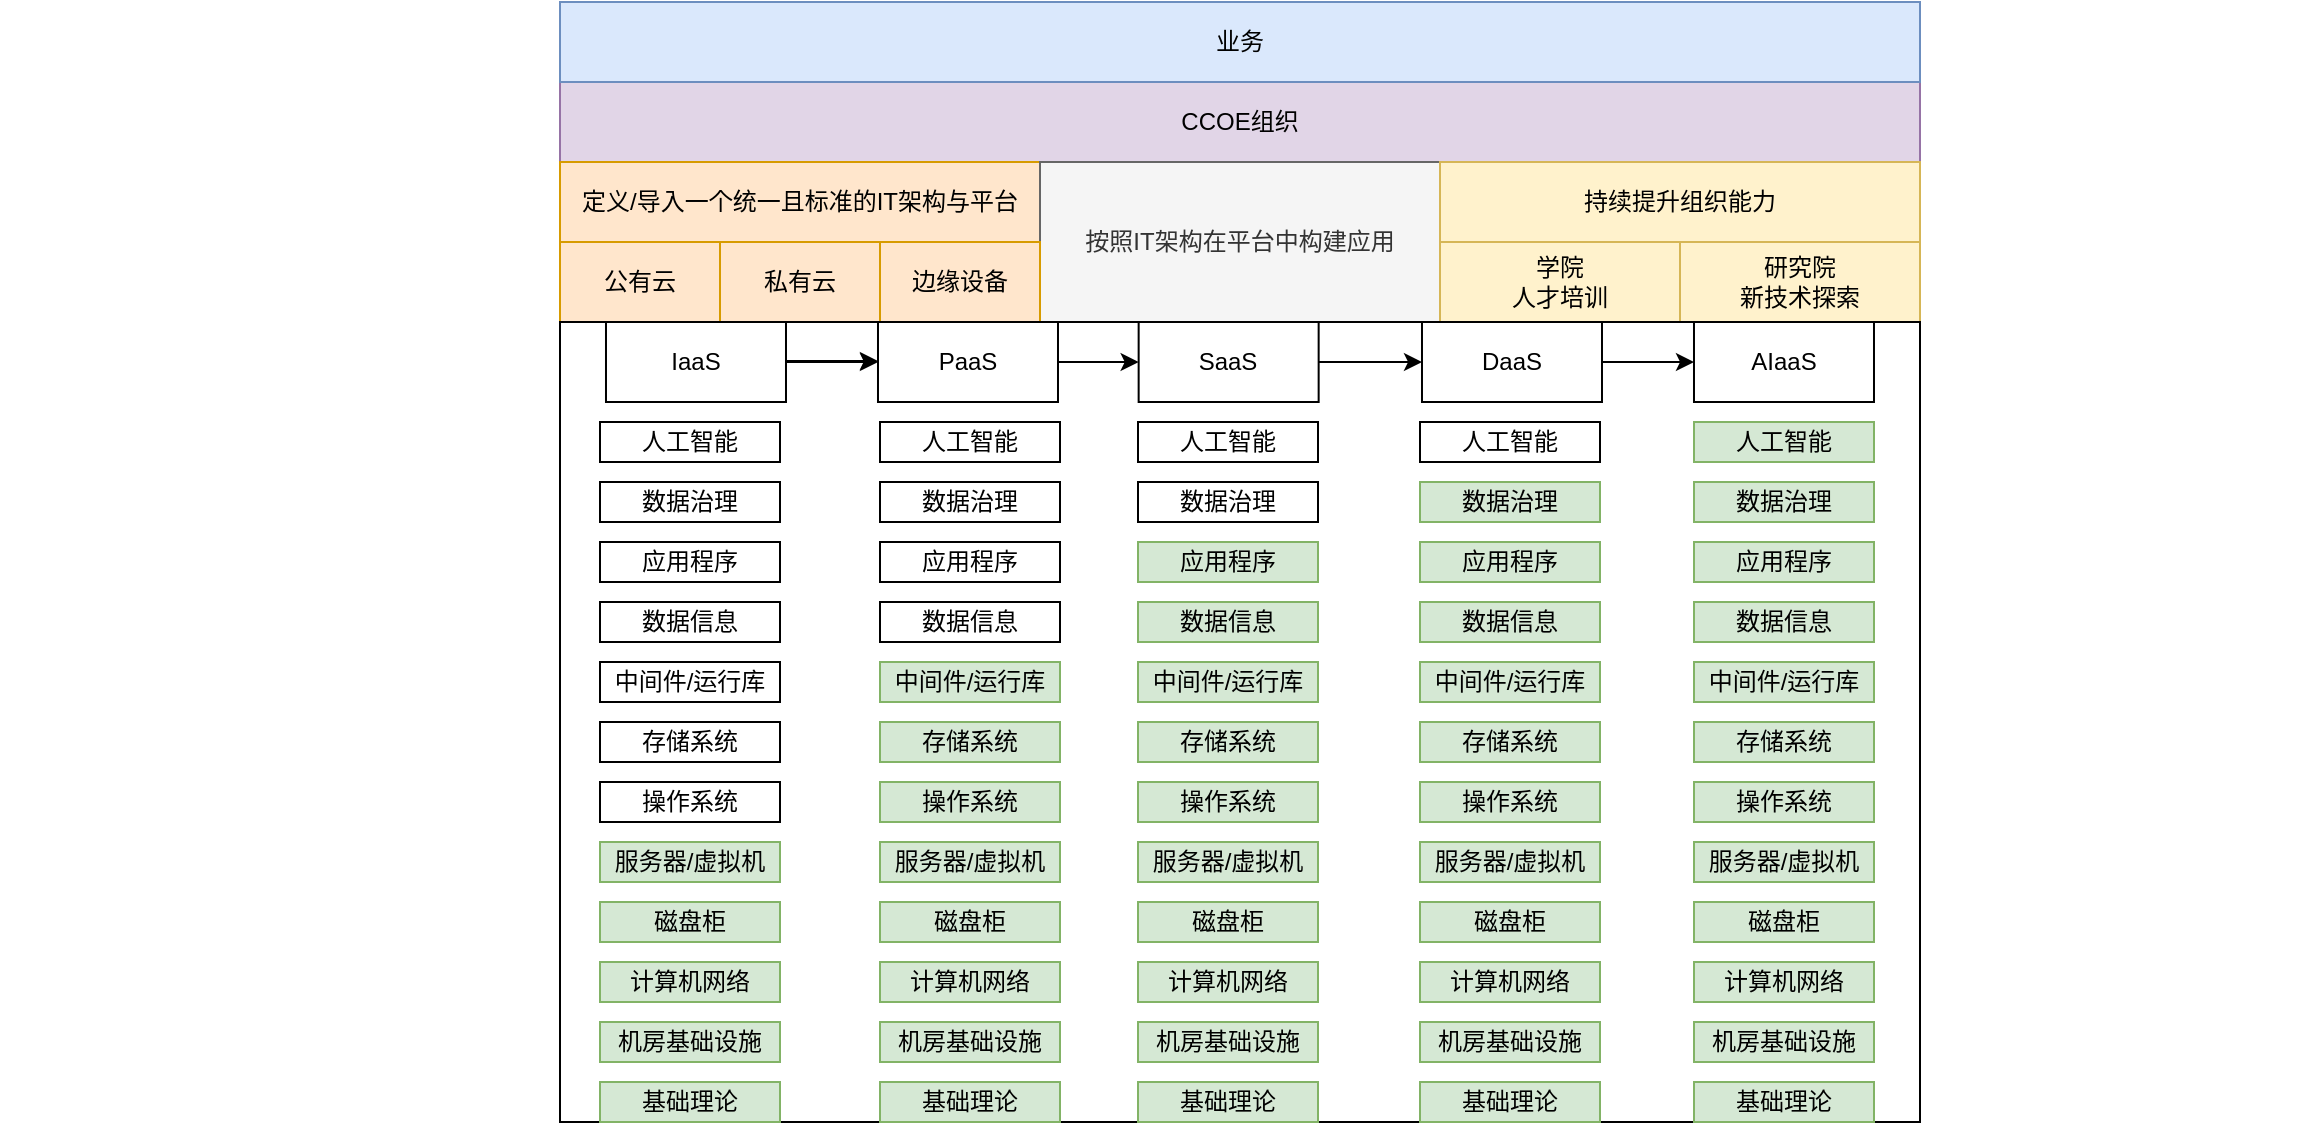 <mxfile version="22.0.4" type="github">
  <diagram name="Page-1" id="_2jABqcEs_TQi6PSZyCa">
    <mxGraphModel dx="2457" dy="813" grid="1" gridSize="10" guides="1" tooltips="1" connect="1" arrows="1" fold="1" page="1" pageScale="1" pageWidth="1200" pageHeight="900" math="0" shadow="0">
      <root>
        <mxCell id="0" />
        <mxCell id="1" parent="0" />
        <mxCell id="ziJXCf28_5QpLwwIjKBP-3" value="" style="rounded=0;whiteSpace=wrap;html=1;strokeColor=none;" vertex="1" parent="1">
          <mxGeometry x="-40" width="1160" height="560" as="geometry" />
        </mxCell>
        <mxCell id="MYsSgo4POYtnwkgsz7Fz-1" value="CCOE组织" style="rounded=0;whiteSpace=wrap;html=1;sketch=0;strokeColor=#9673a6;fillColor=#e1d5e7;" parent="1" vertex="1">
          <mxGeometry x="240" y="40" width="680" height="40" as="geometry" />
        </mxCell>
        <mxCell id="MYsSgo4POYtnwkgsz7Fz-2" value="定义/导入一个统一且标准的IT架构与平台" style="rounded=0;whiteSpace=wrap;html=1;sketch=0;strokeColor=#d79b00;fillColor=#ffe6cc;" parent="1" vertex="1">
          <mxGeometry x="240" y="80" width="240" height="40" as="geometry" />
        </mxCell>
        <mxCell id="MYsSgo4POYtnwkgsz7Fz-3" value="按照IT架构在平台中构建应用" style="rounded=0;whiteSpace=wrap;html=1;sketch=0;strokeColor=#666666;fillColor=#f5f5f5;fontColor=#333333;" parent="1" vertex="1">
          <mxGeometry x="480" y="80" width="200" height="80" as="geometry" />
        </mxCell>
        <mxCell id="MYsSgo4POYtnwkgsz7Fz-4" value="持续提升组织能力" style="rounded=0;whiteSpace=wrap;html=1;sketch=0;strokeColor=#d6b656;fillColor=#fff2cc;" parent="1" vertex="1">
          <mxGeometry x="680" y="80" width="240" height="40" as="geometry" />
        </mxCell>
        <mxCell id="MYsSgo4POYtnwkgsz7Fz-5" value="学院&lt;br&gt;人才培训" style="rounded=0;whiteSpace=wrap;html=1;sketch=0;strokeColor=#d6b656;fillColor=#fff2cc;" parent="1" vertex="1">
          <mxGeometry x="680" y="120" width="120" height="40" as="geometry" />
        </mxCell>
        <mxCell id="MYsSgo4POYtnwkgsz7Fz-6" value="研究院&lt;br&gt;新技术探索" style="rounded=0;whiteSpace=wrap;html=1;sketch=0;strokeColor=#d6b656;fillColor=#fff2cc;" parent="1" vertex="1">
          <mxGeometry x="800" y="120" width="120" height="40" as="geometry" />
        </mxCell>
        <UserObject label="业务" link="https://github.com/AdenLin1993" linkTarget="_blank" id="MYsSgo4POYtnwkgsz7Fz-7">
          <mxCell style="rounded=0;whiteSpace=wrap;html=1;sketch=0;strokeColor=#6c8ebf;fillColor=#dae8fc;" parent="1" vertex="1">
            <mxGeometry x="240" width="680" height="40" as="geometry" />
          </mxCell>
        </UserObject>
        <mxCell id="MYsSgo4POYtnwkgsz7Fz-8" value="公有云" style="rounded=0;whiteSpace=wrap;html=1;fillColor=#ffe6cc;strokeColor=#d79b00;" parent="1" vertex="1">
          <mxGeometry x="240" y="120" width="80" height="40" as="geometry" />
        </mxCell>
        <mxCell id="MYsSgo4POYtnwkgsz7Fz-9" value="私有云" style="rounded=0;whiteSpace=wrap;html=1;fillColor=#ffe6cc;strokeColor=#d79b00;" parent="1" vertex="1">
          <mxGeometry x="320" y="120" width="80" height="40" as="geometry" />
        </mxCell>
        <mxCell id="MYsSgo4POYtnwkgsz7Fz-10" value="边缘设备" style="rounded=0;whiteSpace=wrap;html=1;fillColor=#ffe6cc;strokeColor=#d79b00;" parent="1" vertex="1">
          <mxGeometry x="400" y="120" width="80" height="40" as="geometry" />
        </mxCell>
        <mxCell id="MYsSgo4POYtnwkgsz7Fz-11" value="" style="group" parent="1" connectable="0" vertex="1">
          <mxGeometry x="262.997" y="160" width="657.003" height="400" as="geometry" />
        </mxCell>
        <mxCell id="MYsSgo4POYtnwkgsz7Fz-12" value="" style="rounded=0;whiteSpace=wrap;html=1;sketch=0;strokeColor=default;" parent="MYsSgo4POYtnwkgsz7Fz-11" vertex="1">
          <mxGeometry x="-22.997" width="680" height="400" as="geometry" />
        </mxCell>
        <mxCell id="MYsSgo4POYtnwkgsz7Fz-13" value="AIaaS" style="rounded=0;whiteSpace=wrap;html=1;sketch=0;strokeColor=default;" parent="MYsSgo4POYtnwkgsz7Fz-11" vertex="1">
          <mxGeometry x="544" width="90" height="40" as="geometry" />
        </mxCell>
        <mxCell id="MYsSgo4POYtnwkgsz7Fz-14" style="edgeStyle=orthogonalEdgeStyle;curved=1;rounded=1;sketch=0;orthogonalLoop=1;jettySize=auto;html=1;entryX=0;entryY=0.5;entryDx=0;entryDy=0;" parent="MYsSgo4POYtnwkgsz7Fz-11" source="MYsSgo4POYtnwkgsz7Fz-15" target="MYsSgo4POYtnwkgsz7Fz-13" edge="1">
          <mxGeometry relative="1" as="geometry" />
        </mxCell>
        <mxCell id="MYsSgo4POYtnwkgsz7Fz-15" value="DaaS" style="rounded=0;whiteSpace=wrap;html=1;sketch=0;strokeColor=default;" parent="MYsSgo4POYtnwkgsz7Fz-11" vertex="1">
          <mxGeometry x="408" width="90" height="40" as="geometry" />
        </mxCell>
        <mxCell id="MYsSgo4POYtnwkgsz7Fz-16" style="edgeStyle=orthogonalEdgeStyle;curved=1;rounded=1;sketch=0;orthogonalLoop=1;jettySize=auto;html=1;entryX=0;entryY=0.5;entryDx=0;entryDy=0;" parent="MYsSgo4POYtnwkgsz7Fz-11" source="MYsSgo4POYtnwkgsz7Fz-17" target="MYsSgo4POYtnwkgsz7Fz-15" edge="1">
          <mxGeometry relative="1" as="geometry" />
        </mxCell>
        <mxCell id="MYsSgo4POYtnwkgsz7Fz-17" value="SaaS" style="rounded=0;whiteSpace=wrap;html=1;sketch=0;strokeColor=default;" parent="MYsSgo4POYtnwkgsz7Fz-11" vertex="1">
          <mxGeometry x="266.33" width="90" height="40" as="geometry" />
        </mxCell>
        <mxCell id="MYsSgo4POYtnwkgsz7Fz-18" style="edgeStyle=orthogonalEdgeStyle;curved=1;rounded=1;sketch=0;orthogonalLoop=1;jettySize=auto;html=1;entryX=0;entryY=0.5;entryDx=0;entryDy=0;" parent="MYsSgo4POYtnwkgsz7Fz-11" source="MYsSgo4POYtnwkgsz7Fz-19" target="MYsSgo4POYtnwkgsz7Fz-17" edge="1">
          <mxGeometry relative="1" as="geometry" />
        </mxCell>
        <mxCell id="MYsSgo4POYtnwkgsz7Fz-19" value="PaaS" style="rounded=0;whiteSpace=wrap;html=1;sketch=0;strokeColor=default;" parent="MYsSgo4POYtnwkgsz7Fz-11" vertex="1">
          <mxGeometry x="136" width="90" height="40" as="geometry" />
        </mxCell>
        <mxCell id="MYsSgo4POYtnwkgsz7Fz-20" style="edgeStyle=orthogonalEdgeStyle;curved=1;rounded=1;sketch=0;orthogonalLoop=1;jettySize=auto;html=1;" parent="MYsSgo4POYtnwkgsz7Fz-11" source="MYsSgo4POYtnwkgsz7Fz-21" target="MYsSgo4POYtnwkgsz7Fz-19" edge="1">
          <mxGeometry relative="1" as="geometry" />
        </mxCell>
        <mxCell id="MYsSgo4POYtnwkgsz7Fz-21" value="&lt;span&gt;IaaS&lt;/span&gt;" style="rounded=0;whiteSpace=wrap;html=1;sketch=0;strokeColor=default;" parent="MYsSgo4POYtnwkgsz7Fz-11" vertex="1">
          <mxGeometry width="90" height="40" as="geometry" />
        </mxCell>
        <mxCell id="MYsSgo4POYtnwkgsz7Fz-22" style="edgeStyle=orthogonalEdgeStyle;curved=1;rounded=1;sketch=0;orthogonalLoop=1;jettySize=auto;html=1;" parent="MYsSgo4POYtnwkgsz7Fz-11" edge="1">
          <mxGeometry relative="1" as="geometry">
            <mxPoint x="90.0" y="19.5" as="sourcePoint" />
            <mxPoint x="136.0" y="19.5" as="targetPoint" />
          </mxGeometry>
        </mxCell>
        <mxCell id="MYsSgo4POYtnwkgsz7Fz-23" value="" style="group" parent="1" connectable="0" vertex="1">
          <mxGeometry x="260" y="210" width="90" height="350" as="geometry" />
        </mxCell>
        <mxCell id="MYsSgo4POYtnwkgsz7Fz-24" value="基础理论" style="rounded=0;whiteSpace=wrap;html=1;fillColor=#d5e8d4;strokeColor=#82b366;" parent="MYsSgo4POYtnwkgsz7Fz-23" vertex="1">
          <mxGeometry y="330" width="90" height="20" as="geometry" />
        </mxCell>
        <mxCell id="MYsSgo4POYtnwkgsz7Fz-25" value="存储系统" style="rounded=0;whiteSpace=wrap;html=1;" parent="MYsSgo4POYtnwkgsz7Fz-23" vertex="1">
          <mxGeometry y="150" width="90" height="20" as="geometry" />
        </mxCell>
        <mxCell id="MYsSgo4POYtnwkgsz7Fz-26" value="数据治理" style="rounded=0;whiteSpace=wrap;html=1;" parent="MYsSgo4POYtnwkgsz7Fz-23" vertex="1">
          <mxGeometry y="30" width="90" height="20" as="geometry" />
        </mxCell>
        <mxCell id="MYsSgo4POYtnwkgsz7Fz-27" value="机房基础设施" style="rounded=0;whiteSpace=wrap;html=1;fillColor=#d5e8d4;strokeColor=#82b366;" parent="MYsSgo4POYtnwkgsz7Fz-23" vertex="1">
          <mxGeometry y="300" width="90" height="20" as="geometry" />
        </mxCell>
        <mxCell id="MYsSgo4POYtnwkgsz7Fz-28" value="计算机网络" style="rounded=0;whiteSpace=wrap;html=1;fillColor=#d5e8d4;strokeColor=#82b366;" parent="MYsSgo4POYtnwkgsz7Fz-23" vertex="1">
          <mxGeometry y="270" width="90" height="20" as="geometry" />
        </mxCell>
        <mxCell id="MYsSgo4POYtnwkgsz7Fz-29" value="磁盘柜" style="rounded=0;whiteSpace=wrap;html=1;fillColor=#d5e8d4;strokeColor=#82b366;" parent="MYsSgo4POYtnwkgsz7Fz-23" vertex="1">
          <mxGeometry y="240" width="90" height="20" as="geometry" />
        </mxCell>
        <mxCell id="MYsSgo4POYtnwkgsz7Fz-30" value="服务器/虚拟机" style="rounded=0;whiteSpace=wrap;html=1;fillColor=#d5e8d4;strokeColor=#82b366;" parent="MYsSgo4POYtnwkgsz7Fz-23" vertex="1">
          <mxGeometry y="210" width="90" height="20" as="geometry" />
        </mxCell>
        <mxCell id="MYsSgo4POYtnwkgsz7Fz-31" value="操作系统" style="rounded=0;whiteSpace=wrap;html=1;" parent="MYsSgo4POYtnwkgsz7Fz-23" vertex="1">
          <mxGeometry y="180" width="90" height="20" as="geometry" />
        </mxCell>
        <mxCell id="MYsSgo4POYtnwkgsz7Fz-32" value="中间件/运行库" style="rounded=0;whiteSpace=wrap;html=1;" parent="MYsSgo4POYtnwkgsz7Fz-23" vertex="1">
          <mxGeometry y="120" width="90" height="20" as="geometry" />
        </mxCell>
        <mxCell id="MYsSgo4POYtnwkgsz7Fz-33" value="数据信息" style="rounded=0;whiteSpace=wrap;html=1;" parent="MYsSgo4POYtnwkgsz7Fz-23" vertex="1">
          <mxGeometry y="90" width="90" height="20" as="geometry" />
        </mxCell>
        <mxCell id="MYsSgo4POYtnwkgsz7Fz-34" value="应用程序" style="rounded=0;whiteSpace=wrap;html=1;" parent="MYsSgo4POYtnwkgsz7Fz-23" vertex="1">
          <mxGeometry y="60" width="90" height="20" as="geometry" />
        </mxCell>
        <mxCell id="MYsSgo4POYtnwkgsz7Fz-35" value="人工智能" style="rounded=0;whiteSpace=wrap;html=1;" parent="MYsSgo4POYtnwkgsz7Fz-23" vertex="1">
          <mxGeometry width="90" height="20" as="geometry" />
        </mxCell>
        <mxCell id="MYsSgo4POYtnwkgsz7Fz-36" value="" style="group" parent="1" connectable="0" vertex="1">
          <mxGeometry x="529" y="210" width="90" height="350" as="geometry" />
        </mxCell>
        <mxCell id="MYsSgo4POYtnwkgsz7Fz-37" value="基础理论" style="rounded=0;whiteSpace=wrap;html=1;fillColor=#d5e8d4;strokeColor=#82b366;" parent="MYsSgo4POYtnwkgsz7Fz-36" vertex="1">
          <mxGeometry y="330" width="90" height="20" as="geometry" />
        </mxCell>
        <mxCell id="MYsSgo4POYtnwkgsz7Fz-38" value="存储系统" style="rounded=0;whiteSpace=wrap;html=1;fillColor=#d5e8d4;strokeColor=#82b366;" parent="MYsSgo4POYtnwkgsz7Fz-36" vertex="1">
          <mxGeometry y="150" width="90" height="20" as="geometry" />
        </mxCell>
        <mxCell id="MYsSgo4POYtnwkgsz7Fz-39" value="数据治理" style="rounded=0;whiteSpace=wrap;html=1;" parent="MYsSgo4POYtnwkgsz7Fz-36" vertex="1">
          <mxGeometry y="30" width="90" height="20" as="geometry" />
        </mxCell>
        <mxCell id="MYsSgo4POYtnwkgsz7Fz-40" value="机房基础设施" style="rounded=0;whiteSpace=wrap;html=1;fillColor=#d5e8d4;strokeColor=#82b366;" parent="MYsSgo4POYtnwkgsz7Fz-36" vertex="1">
          <mxGeometry y="300" width="90" height="20" as="geometry" />
        </mxCell>
        <mxCell id="MYsSgo4POYtnwkgsz7Fz-41" value="计算机网络" style="rounded=0;whiteSpace=wrap;html=1;fillColor=#d5e8d4;strokeColor=#82b366;" parent="MYsSgo4POYtnwkgsz7Fz-36" vertex="1">
          <mxGeometry y="270" width="90" height="20" as="geometry" />
        </mxCell>
        <mxCell id="MYsSgo4POYtnwkgsz7Fz-42" value="磁盘柜" style="rounded=0;whiteSpace=wrap;html=1;fillColor=#d5e8d4;strokeColor=#82b366;" parent="MYsSgo4POYtnwkgsz7Fz-36" vertex="1">
          <mxGeometry y="240" width="90" height="20" as="geometry" />
        </mxCell>
        <mxCell id="MYsSgo4POYtnwkgsz7Fz-43" value="服务器/虚拟机" style="rounded=0;whiteSpace=wrap;html=1;fillColor=#d5e8d4;strokeColor=#82b366;" parent="MYsSgo4POYtnwkgsz7Fz-36" vertex="1">
          <mxGeometry y="210" width="90" height="20" as="geometry" />
        </mxCell>
        <mxCell id="MYsSgo4POYtnwkgsz7Fz-44" value="操作系统" style="rounded=0;whiteSpace=wrap;html=1;fillColor=#d5e8d4;strokeColor=#82b366;" parent="MYsSgo4POYtnwkgsz7Fz-36" vertex="1">
          <mxGeometry y="180" width="90" height="20" as="geometry" />
        </mxCell>
        <mxCell id="MYsSgo4POYtnwkgsz7Fz-45" value="中间件/运行库" style="rounded=0;whiteSpace=wrap;html=1;fillColor=#d5e8d4;strokeColor=#82b366;" parent="MYsSgo4POYtnwkgsz7Fz-36" vertex="1">
          <mxGeometry y="120" width="90" height="20" as="geometry" />
        </mxCell>
        <mxCell id="MYsSgo4POYtnwkgsz7Fz-46" value="数据信息" style="rounded=0;whiteSpace=wrap;html=1;fillColor=#d5e8d4;strokeColor=#82b366;" parent="MYsSgo4POYtnwkgsz7Fz-36" vertex="1">
          <mxGeometry y="90" width="90" height="20" as="geometry" />
        </mxCell>
        <mxCell id="MYsSgo4POYtnwkgsz7Fz-47" value="应用程序" style="rounded=0;whiteSpace=wrap;html=1;fillColor=#d5e8d4;strokeColor=#82b366;" parent="MYsSgo4POYtnwkgsz7Fz-36" vertex="1">
          <mxGeometry y="60" width="90" height="20" as="geometry" />
        </mxCell>
        <mxCell id="MYsSgo4POYtnwkgsz7Fz-48" value="人工智能" style="rounded=0;whiteSpace=wrap;html=1;" parent="MYsSgo4POYtnwkgsz7Fz-36" vertex="1">
          <mxGeometry width="90" height="20" as="geometry" />
        </mxCell>
        <mxCell id="MYsSgo4POYtnwkgsz7Fz-49" value="" style="group" parent="1" connectable="0" vertex="1">
          <mxGeometry x="400" y="210" width="90" height="350" as="geometry" />
        </mxCell>
        <mxCell id="MYsSgo4POYtnwkgsz7Fz-50" value="基础理论" style="rounded=0;whiteSpace=wrap;html=1;fillColor=#d5e8d4;strokeColor=#82b366;" parent="MYsSgo4POYtnwkgsz7Fz-49" vertex="1">
          <mxGeometry y="330" width="90" height="20" as="geometry" />
        </mxCell>
        <mxCell id="MYsSgo4POYtnwkgsz7Fz-51" value="存储系统" style="rounded=0;whiteSpace=wrap;html=1;fillColor=#d5e8d4;strokeColor=#82b366;" parent="MYsSgo4POYtnwkgsz7Fz-49" vertex="1">
          <mxGeometry y="150" width="90" height="20" as="geometry" />
        </mxCell>
        <mxCell id="MYsSgo4POYtnwkgsz7Fz-52" value="数据治理" style="rounded=0;whiteSpace=wrap;html=1;" parent="MYsSgo4POYtnwkgsz7Fz-49" vertex="1">
          <mxGeometry y="30" width="90" height="20" as="geometry" />
        </mxCell>
        <mxCell id="MYsSgo4POYtnwkgsz7Fz-53" value="机房基础设施" style="rounded=0;whiteSpace=wrap;html=1;fillColor=#d5e8d4;strokeColor=#82b366;" parent="MYsSgo4POYtnwkgsz7Fz-49" vertex="1">
          <mxGeometry y="300" width="90" height="20" as="geometry" />
        </mxCell>
        <mxCell id="MYsSgo4POYtnwkgsz7Fz-54" value="计算机网络" style="rounded=0;whiteSpace=wrap;html=1;fillColor=#d5e8d4;strokeColor=#82b366;" parent="MYsSgo4POYtnwkgsz7Fz-49" vertex="1">
          <mxGeometry y="270" width="90" height="20" as="geometry" />
        </mxCell>
        <mxCell id="MYsSgo4POYtnwkgsz7Fz-55" value="磁盘柜" style="rounded=0;whiteSpace=wrap;html=1;fillColor=#d5e8d4;strokeColor=#82b366;" parent="MYsSgo4POYtnwkgsz7Fz-49" vertex="1">
          <mxGeometry y="240" width="90" height="20" as="geometry" />
        </mxCell>
        <mxCell id="MYsSgo4POYtnwkgsz7Fz-56" value="服务器/虚拟机" style="rounded=0;whiteSpace=wrap;html=1;fillColor=#d5e8d4;strokeColor=#82b366;" parent="MYsSgo4POYtnwkgsz7Fz-49" vertex="1">
          <mxGeometry y="210" width="90" height="20" as="geometry" />
        </mxCell>
        <mxCell id="MYsSgo4POYtnwkgsz7Fz-57" value="操作系统" style="rounded=0;whiteSpace=wrap;html=1;fillColor=#d5e8d4;strokeColor=#82b366;" parent="MYsSgo4POYtnwkgsz7Fz-49" vertex="1">
          <mxGeometry y="180" width="90" height="20" as="geometry" />
        </mxCell>
        <mxCell id="MYsSgo4POYtnwkgsz7Fz-58" value="中间件/运行库" style="rounded=0;whiteSpace=wrap;html=1;fillColor=#d5e8d4;strokeColor=#82b366;" parent="MYsSgo4POYtnwkgsz7Fz-49" vertex="1">
          <mxGeometry y="120" width="90" height="20" as="geometry" />
        </mxCell>
        <mxCell id="MYsSgo4POYtnwkgsz7Fz-59" value="数据信息" style="rounded=0;whiteSpace=wrap;html=1;" parent="MYsSgo4POYtnwkgsz7Fz-49" vertex="1">
          <mxGeometry y="90" width="90" height="20" as="geometry" />
        </mxCell>
        <mxCell id="MYsSgo4POYtnwkgsz7Fz-60" value="应用程序" style="rounded=0;whiteSpace=wrap;html=1;" parent="MYsSgo4POYtnwkgsz7Fz-49" vertex="1">
          <mxGeometry y="60" width="90" height="20" as="geometry" />
        </mxCell>
        <mxCell id="MYsSgo4POYtnwkgsz7Fz-61" value="人工智能" style="rounded=0;whiteSpace=wrap;html=1;" parent="MYsSgo4POYtnwkgsz7Fz-49" vertex="1">
          <mxGeometry width="90" height="20" as="geometry" />
        </mxCell>
        <mxCell id="MYsSgo4POYtnwkgsz7Fz-62" value="" style="group" parent="1" connectable="0" vertex="1">
          <mxGeometry x="807" y="210" width="90" height="350" as="geometry" />
        </mxCell>
        <mxCell id="MYsSgo4POYtnwkgsz7Fz-63" value="基础理论" style="rounded=0;whiteSpace=wrap;html=1;fillColor=#d5e8d4;strokeColor=#82b366;" parent="MYsSgo4POYtnwkgsz7Fz-62" vertex="1">
          <mxGeometry y="330" width="90" height="20" as="geometry" />
        </mxCell>
        <mxCell id="MYsSgo4POYtnwkgsz7Fz-64" value="存储系统" style="rounded=0;whiteSpace=wrap;html=1;fillColor=#d5e8d4;strokeColor=#82b366;" parent="MYsSgo4POYtnwkgsz7Fz-62" vertex="1">
          <mxGeometry y="150" width="90" height="20" as="geometry" />
        </mxCell>
        <mxCell id="MYsSgo4POYtnwkgsz7Fz-65" value="数据治理" style="rounded=0;whiteSpace=wrap;html=1;fillColor=#d5e8d4;strokeColor=#82b366;" parent="MYsSgo4POYtnwkgsz7Fz-62" vertex="1">
          <mxGeometry y="30" width="90" height="20" as="geometry" />
        </mxCell>
        <mxCell id="MYsSgo4POYtnwkgsz7Fz-66" value="机房基础设施" style="rounded=0;whiteSpace=wrap;html=1;fillColor=#d5e8d4;strokeColor=#82b366;" parent="MYsSgo4POYtnwkgsz7Fz-62" vertex="1">
          <mxGeometry y="300" width="90" height="20" as="geometry" />
        </mxCell>
        <mxCell id="MYsSgo4POYtnwkgsz7Fz-67" value="计算机网络" style="rounded=0;whiteSpace=wrap;html=1;fillColor=#d5e8d4;strokeColor=#82b366;" parent="MYsSgo4POYtnwkgsz7Fz-62" vertex="1">
          <mxGeometry y="270" width="90" height="20" as="geometry" />
        </mxCell>
        <mxCell id="MYsSgo4POYtnwkgsz7Fz-68" value="磁盘柜" style="rounded=0;whiteSpace=wrap;html=1;fillColor=#d5e8d4;strokeColor=#82b366;" parent="MYsSgo4POYtnwkgsz7Fz-62" vertex="1">
          <mxGeometry y="240" width="90" height="20" as="geometry" />
        </mxCell>
        <mxCell id="MYsSgo4POYtnwkgsz7Fz-69" value="服务器/虚拟机" style="rounded=0;whiteSpace=wrap;html=1;fillColor=#d5e8d4;strokeColor=#82b366;" parent="MYsSgo4POYtnwkgsz7Fz-62" vertex="1">
          <mxGeometry y="210" width="90" height="20" as="geometry" />
        </mxCell>
        <mxCell id="MYsSgo4POYtnwkgsz7Fz-70" value="操作系统" style="rounded=0;whiteSpace=wrap;html=1;fillColor=#d5e8d4;strokeColor=#82b366;" parent="MYsSgo4POYtnwkgsz7Fz-62" vertex="1">
          <mxGeometry y="180" width="90" height="20" as="geometry" />
        </mxCell>
        <mxCell id="MYsSgo4POYtnwkgsz7Fz-71" value="中间件/运行库" style="rounded=0;whiteSpace=wrap;html=1;fillColor=#d5e8d4;strokeColor=#82b366;" parent="MYsSgo4POYtnwkgsz7Fz-62" vertex="1">
          <mxGeometry y="120" width="90" height="20" as="geometry" />
        </mxCell>
        <mxCell id="MYsSgo4POYtnwkgsz7Fz-72" value="数据信息" style="rounded=0;whiteSpace=wrap;html=1;fillColor=#d5e8d4;strokeColor=#82b366;" parent="MYsSgo4POYtnwkgsz7Fz-62" vertex="1">
          <mxGeometry y="90" width="90" height="20" as="geometry" />
        </mxCell>
        <mxCell id="MYsSgo4POYtnwkgsz7Fz-73" value="应用程序" style="rounded=0;whiteSpace=wrap;html=1;fillColor=#d5e8d4;strokeColor=#82b366;" parent="MYsSgo4POYtnwkgsz7Fz-62" vertex="1">
          <mxGeometry y="60" width="90" height="20" as="geometry" />
        </mxCell>
        <mxCell id="MYsSgo4POYtnwkgsz7Fz-74" value="人工智能" style="rounded=0;whiteSpace=wrap;html=1;fillColor=#d5e8d4;strokeColor=#82b366;" parent="MYsSgo4POYtnwkgsz7Fz-62" vertex="1">
          <mxGeometry width="90" height="20" as="geometry" />
        </mxCell>
        <mxCell id="MYsSgo4POYtnwkgsz7Fz-75" value="基础理论" style="rounded=0;whiteSpace=wrap;html=1;fillColor=#d5e8d4;strokeColor=#82b366;" parent="1" vertex="1">
          <mxGeometry x="670" y="540" width="90" height="20" as="geometry" />
        </mxCell>
        <mxCell id="MYsSgo4POYtnwkgsz7Fz-76" value="存储系统" style="rounded=0;whiteSpace=wrap;html=1;fillColor=#d5e8d4;strokeColor=#82b366;" parent="1" vertex="1">
          <mxGeometry x="670" y="360" width="90" height="20" as="geometry" />
        </mxCell>
        <mxCell id="MYsSgo4POYtnwkgsz7Fz-77" value="数据治理" style="rounded=0;whiteSpace=wrap;html=1;fillColor=#d5e8d4;strokeColor=#82b366;" parent="1" vertex="1">
          <mxGeometry x="670" y="240" width="90" height="20" as="geometry" />
        </mxCell>
        <mxCell id="MYsSgo4POYtnwkgsz7Fz-78" value="机房基础设施" style="rounded=0;whiteSpace=wrap;html=1;fillColor=#d5e8d4;strokeColor=#82b366;" parent="1" vertex="1">
          <mxGeometry x="670" y="510" width="90" height="20" as="geometry" />
        </mxCell>
        <mxCell id="MYsSgo4POYtnwkgsz7Fz-79" value="计算机网络" style="rounded=0;whiteSpace=wrap;html=1;fillColor=#d5e8d4;strokeColor=#82b366;" parent="1" vertex="1">
          <mxGeometry x="670" y="480" width="90" height="20" as="geometry" />
        </mxCell>
        <mxCell id="MYsSgo4POYtnwkgsz7Fz-80" value="磁盘柜" style="rounded=0;whiteSpace=wrap;html=1;fillColor=#d5e8d4;strokeColor=#82b366;" parent="1" vertex="1">
          <mxGeometry x="670" y="450" width="90" height="20" as="geometry" />
        </mxCell>
        <mxCell id="MYsSgo4POYtnwkgsz7Fz-81" value="服务器/虚拟机" style="rounded=0;whiteSpace=wrap;html=1;fillColor=#d5e8d4;strokeColor=#82b366;" parent="1" vertex="1">
          <mxGeometry x="670" y="420" width="90" height="20" as="geometry" />
        </mxCell>
        <mxCell id="MYsSgo4POYtnwkgsz7Fz-82" value="操作系统" style="rounded=0;whiteSpace=wrap;html=1;fillColor=#d5e8d4;strokeColor=#82b366;" parent="1" vertex="1">
          <mxGeometry x="670" y="390" width="90" height="20" as="geometry" />
        </mxCell>
        <mxCell id="MYsSgo4POYtnwkgsz7Fz-83" value="中间件/运行库" style="rounded=0;whiteSpace=wrap;html=1;fillColor=#d5e8d4;strokeColor=#82b366;" parent="1" vertex="1">
          <mxGeometry x="670" y="330" width="90" height="20" as="geometry" />
        </mxCell>
        <mxCell id="MYsSgo4POYtnwkgsz7Fz-84" value="数据信息" style="rounded=0;whiteSpace=wrap;html=1;fillColor=#d5e8d4;strokeColor=#82b366;" parent="1" vertex="1">
          <mxGeometry x="670" y="300" width="90" height="20" as="geometry" />
        </mxCell>
        <mxCell id="MYsSgo4POYtnwkgsz7Fz-85" value="应用程序" style="rounded=0;whiteSpace=wrap;html=1;fillColor=#d5e8d4;strokeColor=#82b366;" parent="1" vertex="1">
          <mxGeometry x="670" y="270" width="90" height="20" as="geometry" />
        </mxCell>
        <mxCell id="MYsSgo4POYtnwkgsz7Fz-86" value="人工智能" style="rounded=0;whiteSpace=wrap;html=1;" parent="1" vertex="1">
          <mxGeometry x="670" y="210" width="90" height="20" as="geometry" />
        </mxCell>
      </root>
    </mxGraphModel>
  </diagram>
</mxfile>

